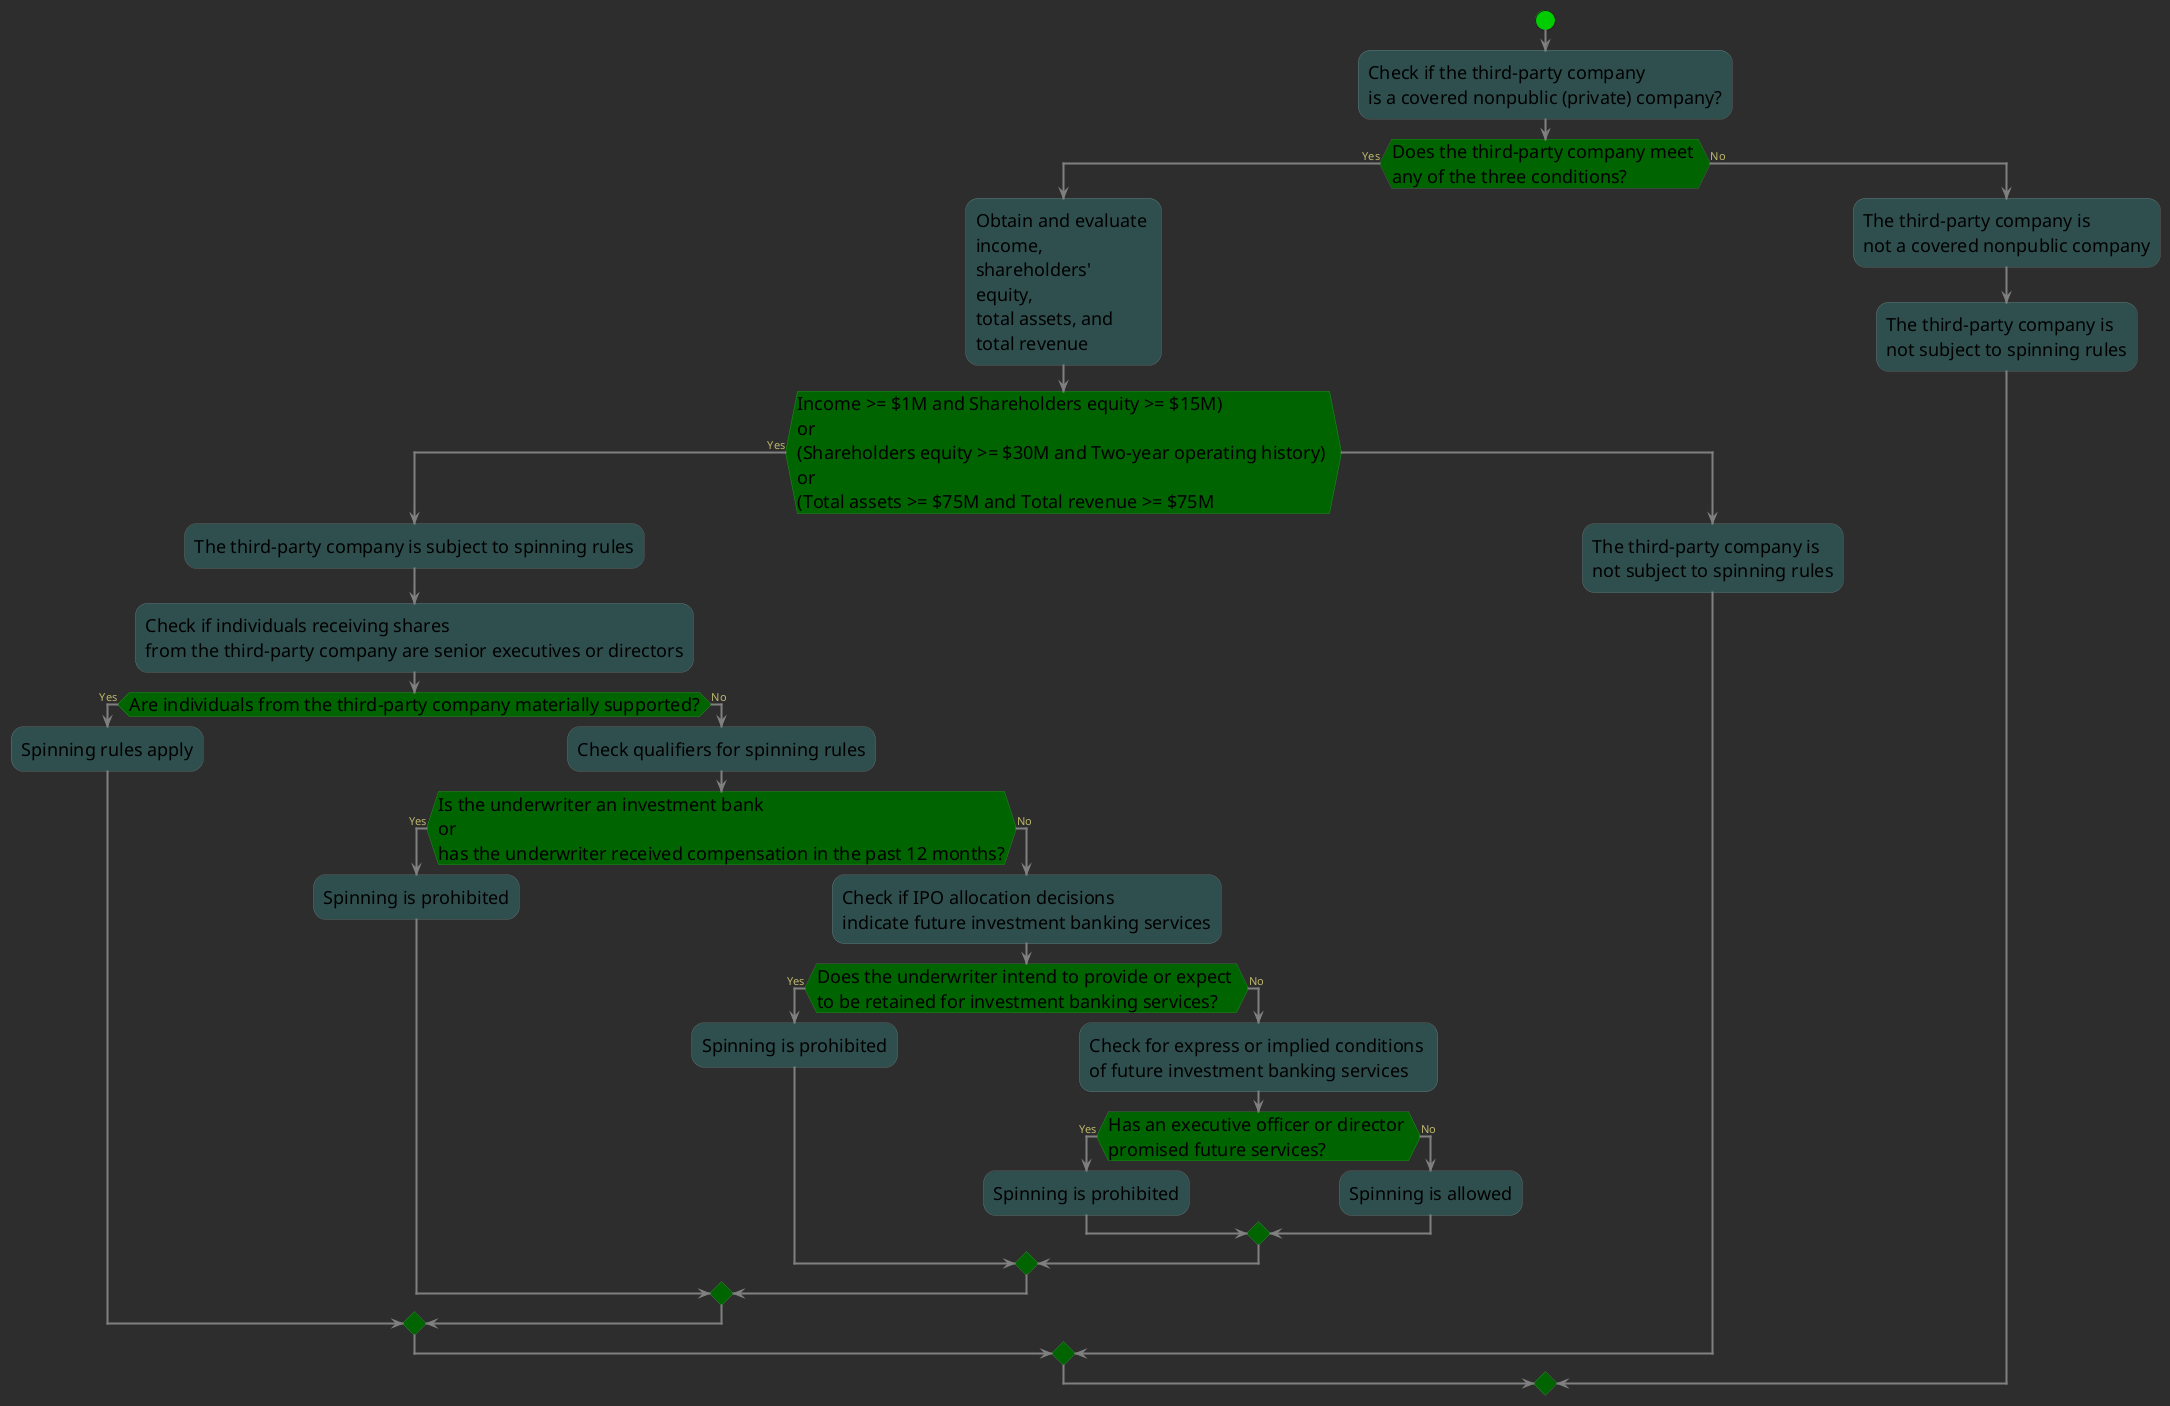 @startuml
!define DarkBackground #2D2D2D
!define LightGreen #00CC00
!define LightRed #FF6666
!define LightBlue #3399FF
!define LightYellow #FFFF66
!define LightPurple #CC99FF
!define LightOrange #FF9933
!define LightGray #E6E6E6
!define DarkGray #444444


skinparam backgroundColor DarkBackground
skinparam defaultFontColor DarkKhaki

skinparam note {
    BackgroundColor Grey
    BorderColor DarkGray
    FontColor Navy
    fontstyle normal
    FontSize 18
    FontName "Ubuntu Mono"
}

skinparam {
    ActivityBackgroundColor DarkSlateGray
    ActivityBarColor Grey
    ActivityBorderColor LightGray
    ActivityBorderThickness 0
    ActivityFontColor Black
    ActivityFontName "Ubuntu Mono"
    ActivityFontSize 18
    ActivityFontStyle normal
    ActivityDiamondBackgroundColor DarkGreen
    ActivityDiamondBorderColor Lightgreen
    ActivityDiamondFontColor Black
    ActivityDiamondFontName "Ubuntu Mono"
    ActivityDiamondFontSize 18
    ActivityDiamondFontStyle normal
    ActivityArrowColor Grey
    ActivityArrowThickness 2
    ActivityStartColor LightGreen
    ActivityEndColor LightRed
}
start

:Check if the third-party company \nis a covered nonpublic (private) company?;
if (Does the third-party company meet \nany of the three conditions?) then (Yes)
  :Obtain and evaluate \nincome, \nshareholders' \nequity, \ntotal assets, and \ntotal revenue;
  
  if (Income >= $1M and Shareholders equity >= $15M) \nor \n(Shareholders equity >= $30M and Two-year operating history) \nor \n(Total assets >= $75M and Total revenue >= $75M) then (Yes)
    :The third-party company is subject to spinning rules;
  
    :Check if individuals receiving shares \nfrom the third-party company are senior executives or directors;
    if (Are individuals from the third-party company materially supported?) then (Yes)
      :Spinning rules apply;
    else (No)
      :Check qualifiers for spinning rules;
      if (Is the underwriter an investment bank \nor \nhas the underwriter received compensation in the past 12 months?) then (Yes)
        :Spinning is prohibited;
      else (No)
        :Check if IPO allocation decisions \nindicate future investment banking services;
        if (Does the underwriter intend to provide or expect \nto be retained for investment banking services?) then (Yes)
          :Spinning is prohibited;
        else (No)
          :Check for express or implied conditions \nof future investment banking services;
          if (Has an executive officer or director \npromised future services?) then (Yes)
            :Spinning is prohibited;
          else (No)
            :Spinning is allowed;
          endif
        endif
      endif
    endif
  else
    :The third-party company is \nnot subject to spinning rules;
  endif
else (No)
  :The third-party company is \nnot a covered nonpublic company;
  :The third-party company is \nnot subject to spinning rules;
endif

@enduml
